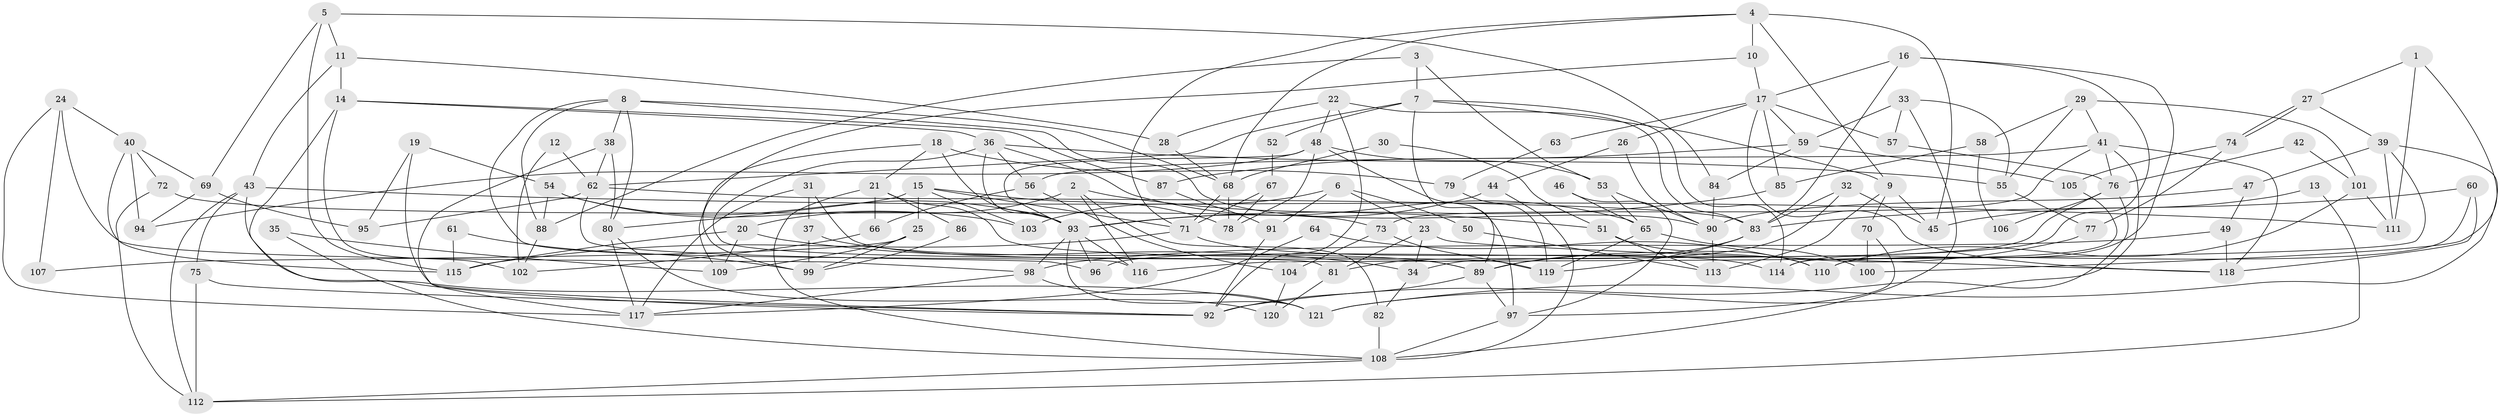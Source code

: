 // coarse degree distribution, {7: 0.06666666666666667, 9: 0.016666666666666666, 12: 0.05, 8: 0.05, 6: 0.08333333333333333, 16: 0.016666666666666666, 3: 0.3, 5: 0.11666666666666667, 10: 0.03333333333333333, 17: 0.016666666666666666, 14: 0.016666666666666666, 11: 0.016666666666666666, 2: 0.15, 4: 0.06666666666666667}
// Generated by graph-tools (version 1.1) at 2025/18/03/04/25 18:18:50]
// undirected, 121 vertices, 242 edges
graph export_dot {
graph [start="1"]
  node [color=gray90,style=filled];
  1;
  2;
  3;
  4;
  5;
  6;
  7;
  8;
  9;
  10;
  11;
  12;
  13;
  14;
  15;
  16;
  17;
  18;
  19;
  20;
  21;
  22;
  23;
  24;
  25;
  26;
  27;
  28;
  29;
  30;
  31;
  32;
  33;
  34;
  35;
  36;
  37;
  38;
  39;
  40;
  41;
  42;
  43;
  44;
  45;
  46;
  47;
  48;
  49;
  50;
  51;
  52;
  53;
  54;
  55;
  56;
  57;
  58;
  59;
  60;
  61;
  62;
  63;
  64;
  65;
  66;
  67;
  68;
  69;
  70;
  71;
  72;
  73;
  74;
  75;
  76;
  77;
  78;
  79;
  80;
  81;
  82;
  83;
  84;
  85;
  86;
  87;
  88;
  89;
  90;
  91;
  92;
  93;
  94;
  95;
  96;
  97;
  98;
  99;
  100;
  101;
  102;
  103;
  104;
  105;
  106;
  107;
  108;
  109;
  110;
  111;
  112;
  113;
  114;
  115;
  116;
  117;
  118;
  119;
  120;
  121;
  1 -- 100;
  1 -- 27;
  1 -- 111;
  2 -- 116;
  2 -- 82;
  2 -- 20;
  2 -- 51;
  3 -- 53;
  3 -- 88;
  3 -- 7;
  4 -- 9;
  4 -- 71;
  4 -- 10;
  4 -- 45;
  4 -- 68;
  5 -- 69;
  5 -- 115;
  5 -- 11;
  5 -- 84;
  6 -- 23;
  6 -- 103;
  6 -- 50;
  6 -- 91;
  7 -- 89;
  7 -- 9;
  7 -- 52;
  7 -- 62;
  7 -- 114;
  8 -- 38;
  8 -- 68;
  8 -- 80;
  8 -- 88;
  8 -- 90;
  8 -- 116;
  9 -- 45;
  9 -- 70;
  9 -- 113;
  10 -- 17;
  10 -- 99;
  11 -- 28;
  11 -- 14;
  11 -- 43;
  12 -- 102;
  12 -- 62;
  13 -- 45;
  13 -- 112;
  14 -- 92;
  14 -- 36;
  14 -- 87;
  14 -- 102;
  15 -- 71;
  15 -- 80;
  15 -- 25;
  15 -- 78;
  15 -- 103;
  16 -- 17;
  16 -- 114;
  16 -- 34;
  16 -- 83;
  17 -- 57;
  17 -- 118;
  17 -- 26;
  17 -- 59;
  17 -- 63;
  17 -- 85;
  18 -- 93;
  18 -- 21;
  18 -- 79;
  18 -- 109;
  19 -- 92;
  19 -- 54;
  19 -- 95;
  20 -- 109;
  20 -- 34;
  20 -- 115;
  21 -- 119;
  21 -- 108;
  21 -- 66;
  21 -- 86;
  22 -- 92;
  22 -- 83;
  22 -- 28;
  22 -- 48;
  23 -- 118;
  23 -- 34;
  23 -- 81;
  24 -- 98;
  24 -- 40;
  24 -- 107;
  24 -- 117;
  25 -- 99;
  25 -- 107;
  25 -- 109;
  26 -- 90;
  26 -- 44;
  27 -- 39;
  27 -- 74;
  27 -- 74;
  28 -- 68;
  29 -- 55;
  29 -- 41;
  29 -- 58;
  29 -- 101;
  30 -- 51;
  30 -- 68;
  31 -- 117;
  31 -- 89;
  31 -- 37;
  32 -- 83;
  32 -- 81;
  32 -- 45;
  33 -- 108;
  33 -- 59;
  33 -- 55;
  33 -- 57;
  34 -- 82;
  35 -- 108;
  35 -- 109;
  36 -- 93;
  36 -- 55;
  36 -- 56;
  36 -- 65;
  36 -- 81;
  37 -- 89;
  37 -- 99;
  38 -- 62;
  38 -- 117;
  38 -- 80;
  39 -- 116;
  39 -- 121;
  39 -- 47;
  39 -- 111;
  40 -- 69;
  40 -- 72;
  40 -- 94;
  40 -- 115;
  41 -- 121;
  41 -- 76;
  41 -- 56;
  41 -- 73;
  41 -- 118;
  42 -- 76;
  42 -- 101;
  43 -- 111;
  43 -- 75;
  43 -- 112;
  43 -- 121;
  44 -- 93;
  44 -- 108;
  46 -- 97;
  46 -- 65;
  47 -- 90;
  47 -- 49;
  48 -- 53;
  48 -- 78;
  48 -- 93;
  48 -- 94;
  48 -- 97;
  49 -- 98;
  49 -- 118;
  50 -- 113;
  51 -- 113;
  51 -- 110;
  52 -- 67;
  53 -- 90;
  53 -- 65;
  54 -- 93;
  54 -- 88;
  54 -- 103;
  55 -- 77;
  56 -- 66;
  56 -- 104;
  57 -- 76;
  58 -- 85;
  58 -- 106;
  59 -- 87;
  59 -- 84;
  59 -- 105;
  60 -- 118;
  60 -- 110;
  60 -- 83;
  61 -- 115;
  61 -- 99;
  62 -- 83;
  62 -- 95;
  62 -- 96;
  63 -- 79;
  64 -- 117;
  64 -- 110;
  65 -- 119;
  65 -- 100;
  66 -- 102;
  67 -- 71;
  67 -- 78;
  68 -- 78;
  68 -- 71;
  69 -- 94;
  69 -- 95;
  70 -- 97;
  70 -- 100;
  71 -- 115;
  71 -- 114;
  72 -- 73;
  72 -- 112;
  73 -- 104;
  73 -- 119;
  74 -- 105;
  74 -- 77;
  75 -- 112;
  75 -- 92;
  76 -- 92;
  76 -- 96;
  76 -- 106;
  77 -- 89;
  79 -- 119;
  80 -- 117;
  80 -- 120;
  81 -- 120;
  82 -- 108;
  83 -- 89;
  83 -- 119;
  84 -- 90;
  85 -- 93;
  86 -- 99;
  87 -- 91;
  88 -- 102;
  89 -- 92;
  89 -- 97;
  90 -- 113;
  91 -- 92;
  93 -- 121;
  93 -- 96;
  93 -- 98;
  93 -- 116;
  97 -- 108;
  98 -- 117;
  98 -- 121;
  101 -- 111;
  101 -- 110;
  104 -- 120;
  105 -- 114;
  108 -- 112;
}
